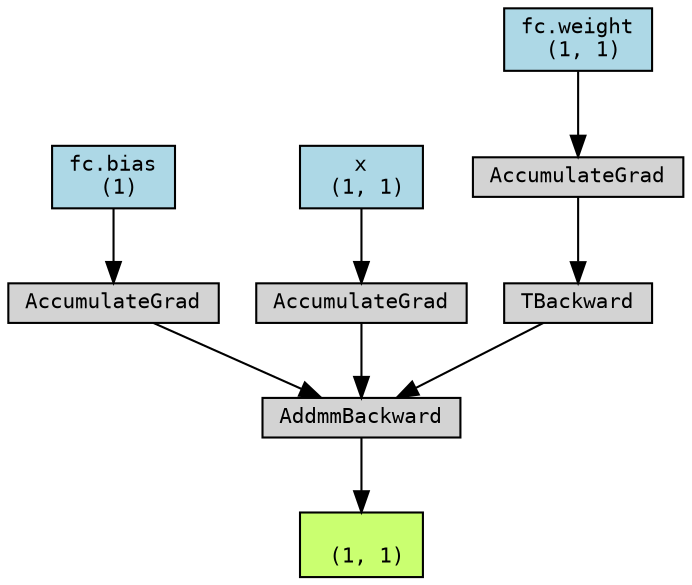 digraph {
	graph [size="12,12"]
	node [align=left fontname=monospace fontsize=10 height=0.2 ranksep=0.1 shape=box style=filled]
	140617555958016 [label="
 (1, 1)" fillcolor=darkolivegreen1]
	140617556588384 [label=AddmmBackward]
	140617556588000 -> 140617556588384
	140617556487104 [label="fc.bias
 (1)" fillcolor=lightblue]
	140617556487104 -> 140617556588000
	140617556588000 [label=AccumulateGrad]
	140617556588336 -> 140617556588384
	140617556511232 [label="x
 (1, 1)" fillcolor=lightblue]
	140617556511232 -> 140617556588336
	140617556588336 [label=AccumulateGrad]
	140617556588288 -> 140617556588384
	140617556588288 [label=TBackward]
	140617556588096 -> 140617556588288
	140617556486336 [label="fc.weight
 (1, 1)" fillcolor=lightblue]
	140617556486336 -> 140617556588096
	140617556588096 [label=AccumulateGrad]
	140617556588384 -> 140617555958016
}
